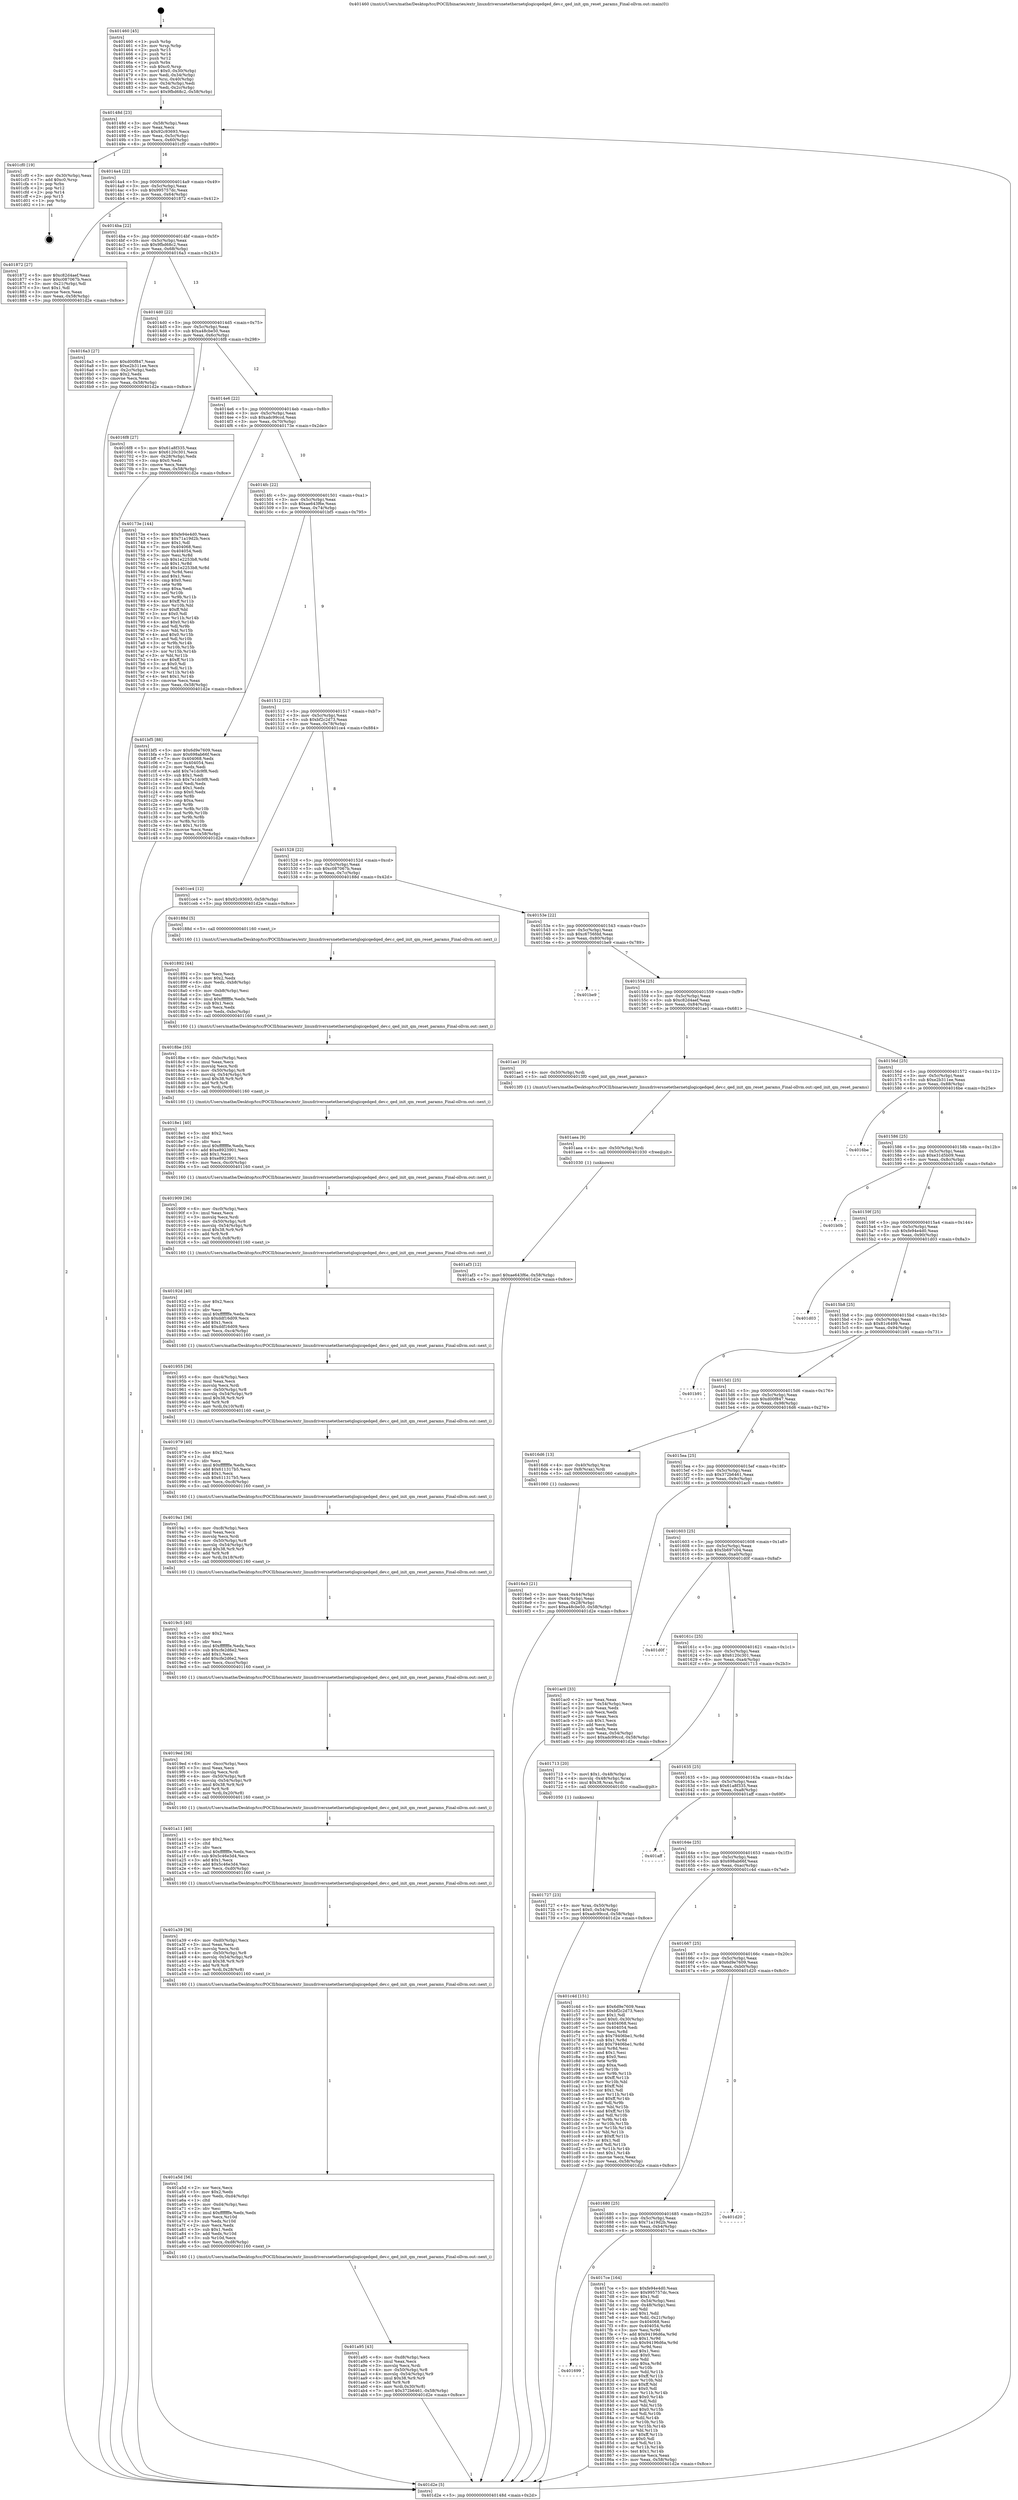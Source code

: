 digraph "0x401460" {
  label = "0x401460 (/mnt/c/Users/mathe/Desktop/tcc/POCII/binaries/extr_linuxdriversnetethernetqlogicqedqed_dev.c_qed_init_qm_reset_params_Final-ollvm.out::main(0))"
  labelloc = "t"
  node[shape=record]

  Entry [label="",width=0.3,height=0.3,shape=circle,fillcolor=black,style=filled]
  "0x40148d" [label="{
     0x40148d [23]\l
     | [instrs]\l
     &nbsp;&nbsp;0x40148d \<+3\>: mov -0x58(%rbp),%eax\l
     &nbsp;&nbsp;0x401490 \<+2\>: mov %eax,%ecx\l
     &nbsp;&nbsp;0x401492 \<+6\>: sub $0x92c93693,%ecx\l
     &nbsp;&nbsp;0x401498 \<+3\>: mov %eax,-0x5c(%rbp)\l
     &nbsp;&nbsp;0x40149b \<+3\>: mov %ecx,-0x60(%rbp)\l
     &nbsp;&nbsp;0x40149e \<+6\>: je 0000000000401cf0 \<main+0x890\>\l
  }"]
  "0x401cf0" [label="{
     0x401cf0 [19]\l
     | [instrs]\l
     &nbsp;&nbsp;0x401cf0 \<+3\>: mov -0x30(%rbp),%eax\l
     &nbsp;&nbsp;0x401cf3 \<+7\>: add $0xc0,%rsp\l
     &nbsp;&nbsp;0x401cfa \<+1\>: pop %rbx\l
     &nbsp;&nbsp;0x401cfb \<+2\>: pop %r12\l
     &nbsp;&nbsp;0x401cfd \<+2\>: pop %r14\l
     &nbsp;&nbsp;0x401cff \<+2\>: pop %r15\l
     &nbsp;&nbsp;0x401d01 \<+1\>: pop %rbp\l
     &nbsp;&nbsp;0x401d02 \<+1\>: ret\l
  }"]
  "0x4014a4" [label="{
     0x4014a4 [22]\l
     | [instrs]\l
     &nbsp;&nbsp;0x4014a4 \<+5\>: jmp 00000000004014a9 \<main+0x49\>\l
     &nbsp;&nbsp;0x4014a9 \<+3\>: mov -0x5c(%rbp),%eax\l
     &nbsp;&nbsp;0x4014ac \<+5\>: sub $0x995757dc,%eax\l
     &nbsp;&nbsp;0x4014b1 \<+3\>: mov %eax,-0x64(%rbp)\l
     &nbsp;&nbsp;0x4014b4 \<+6\>: je 0000000000401872 \<main+0x412\>\l
  }"]
  Exit [label="",width=0.3,height=0.3,shape=circle,fillcolor=black,style=filled,peripheries=2]
  "0x401872" [label="{
     0x401872 [27]\l
     | [instrs]\l
     &nbsp;&nbsp;0x401872 \<+5\>: mov $0xc82d4aef,%eax\l
     &nbsp;&nbsp;0x401877 \<+5\>: mov $0xc087067b,%ecx\l
     &nbsp;&nbsp;0x40187c \<+3\>: mov -0x21(%rbp),%dl\l
     &nbsp;&nbsp;0x40187f \<+3\>: test $0x1,%dl\l
     &nbsp;&nbsp;0x401882 \<+3\>: cmovne %ecx,%eax\l
     &nbsp;&nbsp;0x401885 \<+3\>: mov %eax,-0x58(%rbp)\l
     &nbsp;&nbsp;0x401888 \<+5\>: jmp 0000000000401d2e \<main+0x8ce\>\l
  }"]
  "0x4014ba" [label="{
     0x4014ba [22]\l
     | [instrs]\l
     &nbsp;&nbsp;0x4014ba \<+5\>: jmp 00000000004014bf \<main+0x5f\>\l
     &nbsp;&nbsp;0x4014bf \<+3\>: mov -0x5c(%rbp),%eax\l
     &nbsp;&nbsp;0x4014c2 \<+5\>: sub $0x9fbd68c2,%eax\l
     &nbsp;&nbsp;0x4014c7 \<+3\>: mov %eax,-0x68(%rbp)\l
     &nbsp;&nbsp;0x4014ca \<+6\>: je 00000000004016a3 \<main+0x243\>\l
  }"]
  "0x401af3" [label="{
     0x401af3 [12]\l
     | [instrs]\l
     &nbsp;&nbsp;0x401af3 \<+7\>: movl $0xae643f6e,-0x58(%rbp)\l
     &nbsp;&nbsp;0x401afa \<+5\>: jmp 0000000000401d2e \<main+0x8ce\>\l
  }"]
  "0x4016a3" [label="{
     0x4016a3 [27]\l
     | [instrs]\l
     &nbsp;&nbsp;0x4016a3 \<+5\>: mov $0xd00f847,%eax\l
     &nbsp;&nbsp;0x4016a8 \<+5\>: mov $0xe2b311ee,%ecx\l
     &nbsp;&nbsp;0x4016ad \<+3\>: mov -0x2c(%rbp),%edx\l
     &nbsp;&nbsp;0x4016b0 \<+3\>: cmp $0x2,%edx\l
     &nbsp;&nbsp;0x4016b3 \<+3\>: cmovne %ecx,%eax\l
     &nbsp;&nbsp;0x4016b6 \<+3\>: mov %eax,-0x58(%rbp)\l
     &nbsp;&nbsp;0x4016b9 \<+5\>: jmp 0000000000401d2e \<main+0x8ce\>\l
  }"]
  "0x4014d0" [label="{
     0x4014d0 [22]\l
     | [instrs]\l
     &nbsp;&nbsp;0x4014d0 \<+5\>: jmp 00000000004014d5 \<main+0x75\>\l
     &nbsp;&nbsp;0x4014d5 \<+3\>: mov -0x5c(%rbp),%eax\l
     &nbsp;&nbsp;0x4014d8 \<+5\>: sub $0xa48cbe50,%eax\l
     &nbsp;&nbsp;0x4014dd \<+3\>: mov %eax,-0x6c(%rbp)\l
     &nbsp;&nbsp;0x4014e0 \<+6\>: je 00000000004016f8 \<main+0x298\>\l
  }"]
  "0x401d2e" [label="{
     0x401d2e [5]\l
     | [instrs]\l
     &nbsp;&nbsp;0x401d2e \<+5\>: jmp 000000000040148d \<main+0x2d\>\l
  }"]
  "0x401460" [label="{
     0x401460 [45]\l
     | [instrs]\l
     &nbsp;&nbsp;0x401460 \<+1\>: push %rbp\l
     &nbsp;&nbsp;0x401461 \<+3\>: mov %rsp,%rbp\l
     &nbsp;&nbsp;0x401464 \<+2\>: push %r15\l
     &nbsp;&nbsp;0x401466 \<+2\>: push %r14\l
     &nbsp;&nbsp;0x401468 \<+2\>: push %r12\l
     &nbsp;&nbsp;0x40146a \<+1\>: push %rbx\l
     &nbsp;&nbsp;0x40146b \<+7\>: sub $0xc0,%rsp\l
     &nbsp;&nbsp;0x401472 \<+7\>: movl $0x0,-0x30(%rbp)\l
     &nbsp;&nbsp;0x401479 \<+3\>: mov %edi,-0x34(%rbp)\l
     &nbsp;&nbsp;0x40147c \<+4\>: mov %rsi,-0x40(%rbp)\l
     &nbsp;&nbsp;0x401480 \<+3\>: mov -0x34(%rbp),%edi\l
     &nbsp;&nbsp;0x401483 \<+3\>: mov %edi,-0x2c(%rbp)\l
     &nbsp;&nbsp;0x401486 \<+7\>: movl $0x9fbd68c2,-0x58(%rbp)\l
  }"]
  "0x401aea" [label="{
     0x401aea [9]\l
     | [instrs]\l
     &nbsp;&nbsp;0x401aea \<+4\>: mov -0x50(%rbp),%rdi\l
     &nbsp;&nbsp;0x401aee \<+5\>: call 0000000000401030 \<free@plt\>\l
     | [calls]\l
     &nbsp;&nbsp;0x401030 \{1\} (unknown)\l
  }"]
  "0x4016f8" [label="{
     0x4016f8 [27]\l
     | [instrs]\l
     &nbsp;&nbsp;0x4016f8 \<+5\>: mov $0x61a8f335,%eax\l
     &nbsp;&nbsp;0x4016fd \<+5\>: mov $0x6120c301,%ecx\l
     &nbsp;&nbsp;0x401702 \<+3\>: mov -0x28(%rbp),%edx\l
     &nbsp;&nbsp;0x401705 \<+3\>: cmp $0x0,%edx\l
     &nbsp;&nbsp;0x401708 \<+3\>: cmove %ecx,%eax\l
     &nbsp;&nbsp;0x40170b \<+3\>: mov %eax,-0x58(%rbp)\l
     &nbsp;&nbsp;0x40170e \<+5\>: jmp 0000000000401d2e \<main+0x8ce\>\l
  }"]
  "0x4014e6" [label="{
     0x4014e6 [22]\l
     | [instrs]\l
     &nbsp;&nbsp;0x4014e6 \<+5\>: jmp 00000000004014eb \<main+0x8b\>\l
     &nbsp;&nbsp;0x4014eb \<+3\>: mov -0x5c(%rbp),%eax\l
     &nbsp;&nbsp;0x4014ee \<+5\>: sub $0xadc99ccd,%eax\l
     &nbsp;&nbsp;0x4014f3 \<+3\>: mov %eax,-0x70(%rbp)\l
     &nbsp;&nbsp;0x4014f6 \<+6\>: je 000000000040173e \<main+0x2de\>\l
  }"]
  "0x401a95" [label="{
     0x401a95 [43]\l
     | [instrs]\l
     &nbsp;&nbsp;0x401a95 \<+6\>: mov -0xd8(%rbp),%ecx\l
     &nbsp;&nbsp;0x401a9b \<+3\>: imul %eax,%ecx\l
     &nbsp;&nbsp;0x401a9e \<+3\>: movslq %ecx,%rdi\l
     &nbsp;&nbsp;0x401aa1 \<+4\>: mov -0x50(%rbp),%r8\l
     &nbsp;&nbsp;0x401aa5 \<+4\>: movslq -0x54(%rbp),%r9\l
     &nbsp;&nbsp;0x401aa9 \<+4\>: imul $0x38,%r9,%r9\l
     &nbsp;&nbsp;0x401aad \<+3\>: add %r9,%r8\l
     &nbsp;&nbsp;0x401ab0 \<+4\>: mov %rdi,0x30(%r8)\l
     &nbsp;&nbsp;0x401ab4 \<+7\>: movl $0x372b6461,-0x58(%rbp)\l
     &nbsp;&nbsp;0x401abb \<+5\>: jmp 0000000000401d2e \<main+0x8ce\>\l
  }"]
  "0x40173e" [label="{
     0x40173e [144]\l
     | [instrs]\l
     &nbsp;&nbsp;0x40173e \<+5\>: mov $0xfe94e4d0,%eax\l
     &nbsp;&nbsp;0x401743 \<+5\>: mov $0x71a19d2b,%ecx\l
     &nbsp;&nbsp;0x401748 \<+2\>: mov $0x1,%dl\l
     &nbsp;&nbsp;0x40174a \<+7\>: mov 0x404068,%esi\l
     &nbsp;&nbsp;0x401751 \<+7\>: mov 0x404054,%edi\l
     &nbsp;&nbsp;0x401758 \<+3\>: mov %esi,%r8d\l
     &nbsp;&nbsp;0x40175b \<+7\>: sub $0x1e2253b8,%r8d\l
     &nbsp;&nbsp;0x401762 \<+4\>: sub $0x1,%r8d\l
     &nbsp;&nbsp;0x401766 \<+7\>: add $0x1e2253b8,%r8d\l
     &nbsp;&nbsp;0x40176d \<+4\>: imul %r8d,%esi\l
     &nbsp;&nbsp;0x401771 \<+3\>: and $0x1,%esi\l
     &nbsp;&nbsp;0x401774 \<+3\>: cmp $0x0,%esi\l
     &nbsp;&nbsp;0x401777 \<+4\>: sete %r9b\l
     &nbsp;&nbsp;0x40177b \<+3\>: cmp $0xa,%edi\l
     &nbsp;&nbsp;0x40177e \<+4\>: setl %r10b\l
     &nbsp;&nbsp;0x401782 \<+3\>: mov %r9b,%r11b\l
     &nbsp;&nbsp;0x401785 \<+4\>: xor $0xff,%r11b\l
     &nbsp;&nbsp;0x401789 \<+3\>: mov %r10b,%bl\l
     &nbsp;&nbsp;0x40178c \<+3\>: xor $0xff,%bl\l
     &nbsp;&nbsp;0x40178f \<+3\>: xor $0x0,%dl\l
     &nbsp;&nbsp;0x401792 \<+3\>: mov %r11b,%r14b\l
     &nbsp;&nbsp;0x401795 \<+4\>: and $0x0,%r14b\l
     &nbsp;&nbsp;0x401799 \<+3\>: and %dl,%r9b\l
     &nbsp;&nbsp;0x40179c \<+3\>: mov %bl,%r15b\l
     &nbsp;&nbsp;0x40179f \<+4\>: and $0x0,%r15b\l
     &nbsp;&nbsp;0x4017a3 \<+3\>: and %dl,%r10b\l
     &nbsp;&nbsp;0x4017a6 \<+3\>: or %r9b,%r14b\l
     &nbsp;&nbsp;0x4017a9 \<+3\>: or %r10b,%r15b\l
     &nbsp;&nbsp;0x4017ac \<+3\>: xor %r15b,%r14b\l
     &nbsp;&nbsp;0x4017af \<+3\>: or %bl,%r11b\l
     &nbsp;&nbsp;0x4017b2 \<+4\>: xor $0xff,%r11b\l
     &nbsp;&nbsp;0x4017b6 \<+3\>: or $0x0,%dl\l
     &nbsp;&nbsp;0x4017b9 \<+3\>: and %dl,%r11b\l
     &nbsp;&nbsp;0x4017bc \<+3\>: or %r11b,%r14b\l
     &nbsp;&nbsp;0x4017bf \<+4\>: test $0x1,%r14b\l
     &nbsp;&nbsp;0x4017c3 \<+3\>: cmovne %ecx,%eax\l
     &nbsp;&nbsp;0x4017c6 \<+3\>: mov %eax,-0x58(%rbp)\l
     &nbsp;&nbsp;0x4017c9 \<+5\>: jmp 0000000000401d2e \<main+0x8ce\>\l
  }"]
  "0x4014fc" [label="{
     0x4014fc [22]\l
     | [instrs]\l
     &nbsp;&nbsp;0x4014fc \<+5\>: jmp 0000000000401501 \<main+0xa1\>\l
     &nbsp;&nbsp;0x401501 \<+3\>: mov -0x5c(%rbp),%eax\l
     &nbsp;&nbsp;0x401504 \<+5\>: sub $0xae643f6e,%eax\l
     &nbsp;&nbsp;0x401509 \<+3\>: mov %eax,-0x74(%rbp)\l
     &nbsp;&nbsp;0x40150c \<+6\>: je 0000000000401bf5 \<main+0x795\>\l
  }"]
  "0x401a5d" [label="{
     0x401a5d [56]\l
     | [instrs]\l
     &nbsp;&nbsp;0x401a5d \<+2\>: xor %ecx,%ecx\l
     &nbsp;&nbsp;0x401a5f \<+5\>: mov $0x2,%edx\l
     &nbsp;&nbsp;0x401a64 \<+6\>: mov %edx,-0xd4(%rbp)\l
     &nbsp;&nbsp;0x401a6a \<+1\>: cltd\l
     &nbsp;&nbsp;0x401a6b \<+6\>: mov -0xd4(%rbp),%esi\l
     &nbsp;&nbsp;0x401a71 \<+2\>: idiv %esi\l
     &nbsp;&nbsp;0x401a73 \<+6\>: imul $0xfffffffe,%edx,%edx\l
     &nbsp;&nbsp;0x401a79 \<+3\>: mov %ecx,%r10d\l
     &nbsp;&nbsp;0x401a7c \<+3\>: sub %edx,%r10d\l
     &nbsp;&nbsp;0x401a7f \<+2\>: mov %ecx,%edx\l
     &nbsp;&nbsp;0x401a81 \<+3\>: sub $0x1,%edx\l
     &nbsp;&nbsp;0x401a84 \<+3\>: add %edx,%r10d\l
     &nbsp;&nbsp;0x401a87 \<+3\>: sub %r10d,%ecx\l
     &nbsp;&nbsp;0x401a8a \<+6\>: mov %ecx,-0xd8(%rbp)\l
     &nbsp;&nbsp;0x401a90 \<+5\>: call 0000000000401160 \<next_i\>\l
     | [calls]\l
     &nbsp;&nbsp;0x401160 \{1\} (/mnt/c/Users/mathe/Desktop/tcc/POCII/binaries/extr_linuxdriversnetethernetqlogicqedqed_dev.c_qed_init_qm_reset_params_Final-ollvm.out::next_i)\l
  }"]
  "0x401bf5" [label="{
     0x401bf5 [88]\l
     | [instrs]\l
     &nbsp;&nbsp;0x401bf5 \<+5\>: mov $0x6d9e7609,%eax\l
     &nbsp;&nbsp;0x401bfa \<+5\>: mov $0x698ab66f,%ecx\l
     &nbsp;&nbsp;0x401bff \<+7\>: mov 0x404068,%edx\l
     &nbsp;&nbsp;0x401c06 \<+7\>: mov 0x404054,%esi\l
     &nbsp;&nbsp;0x401c0d \<+2\>: mov %edx,%edi\l
     &nbsp;&nbsp;0x401c0f \<+6\>: add $0x7e1dc9f8,%edi\l
     &nbsp;&nbsp;0x401c15 \<+3\>: sub $0x1,%edi\l
     &nbsp;&nbsp;0x401c18 \<+6\>: sub $0x7e1dc9f8,%edi\l
     &nbsp;&nbsp;0x401c1e \<+3\>: imul %edi,%edx\l
     &nbsp;&nbsp;0x401c21 \<+3\>: and $0x1,%edx\l
     &nbsp;&nbsp;0x401c24 \<+3\>: cmp $0x0,%edx\l
     &nbsp;&nbsp;0x401c27 \<+4\>: sete %r8b\l
     &nbsp;&nbsp;0x401c2b \<+3\>: cmp $0xa,%esi\l
     &nbsp;&nbsp;0x401c2e \<+4\>: setl %r9b\l
     &nbsp;&nbsp;0x401c32 \<+3\>: mov %r8b,%r10b\l
     &nbsp;&nbsp;0x401c35 \<+3\>: and %r9b,%r10b\l
     &nbsp;&nbsp;0x401c38 \<+3\>: xor %r9b,%r8b\l
     &nbsp;&nbsp;0x401c3b \<+3\>: or %r8b,%r10b\l
     &nbsp;&nbsp;0x401c3e \<+4\>: test $0x1,%r10b\l
     &nbsp;&nbsp;0x401c42 \<+3\>: cmovne %ecx,%eax\l
     &nbsp;&nbsp;0x401c45 \<+3\>: mov %eax,-0x58(%rbp)\l
     &nbsp;&nbsp;0x401c48 \<+5\>: jmp 0000000000401d2e \<main+0x8ce\>\l
  }"]
  "0x401512" [label="{
     0x401512 [22]\l
     | [instrs]\l
     &nbsp;&nbsp;0x401512 \<+5\>: jmp 0000000000401517 \<main+0xb7\>\l
     &nbsp;&nbsp;0x401517 \<+3\>: mov -0x5c(%rbp),%eax\l
     &nbsp;&nbsp;0x40151a \<+5\>: sub $0xbf2c2d73,%eax\l
     &nbsp;&nbsp;0x40151f \<+3\>: mov %eax,-0x78(%rbp)\l
     &nbsp;&nbsp;0x401522 \<+6\>: je 0000000000401ce4 \<main+0x884\>\l
  }"]
  "0x401a39" [label="{
     0x401a39 [36]\l
     | [instrs]\l
     &nbsp;&nbsp;0x401a39 \<+6\>: mov -0xd0(%rbp),%ecx\l
     &nbsp;&nbsp;0x401a3f \<+3\>: imul %eax,%ecx\l
     &nbsp;&nbsp;0x401a42 \<+3\>: movslq %ecx,%rdi\l
     &nbsp;&nbsp;0x401a45 \<+4\>: mov -0x50(%rbp),%r8\l
     &nbsp;&nbsp;0x401a49 \<+4\>: movslq -0x54(%rbp),%r9\l
     &nbsp;&nbsp;0x401a4d \<+4\>: imul $0x38,%r9,%r9\l
     &nbsp;&nbsp;0x401a51 \<+3\>: add %r9,%r8\l
     &nbsp;&nbsp;0x401a54 \<+4\>: mov %rdi,0x28(%r8)\l
     &nbsp;&nbsp;0x401a58 \<+5\>: call 0000000000401160 \<next_i\>\l
     | [calls]\l
     &nbsp;&nbsp;0x401160 \{1\} (/mnt/c/Users/mathe/Desktop/tcc/POCII/binaries/extr_linuxdriversnetethernetqlogicqedqed_dev.c_qed_init_qm_reset_params_Final-ollvm.out::next_i)\l
  }"]
  "0x401ce4" [label="{
     0x401ce4 [12]\l
     | [instrs]\l
     &nbsp;&nbsp;0x401ce4 \<+7\>: movl $0x92c93693,-0x58(%rbp)\l
     &nbsp;&nbsp;0x401ceb \<+5\>: jmp 0000000000401d2e \<main+0x8ce\>\l
  }"]
  "0x401528" [label="{
     0x401528 [22]\l
     | [instrs]\l
     &nbsp;&nbsp;0x401528 \<+5\>: jmp 000000000040152d \<main+0xcd\>\l
     &nbsp;&nbsp;0x40152d \<+3\>: mov -0x5c(%rbp),%eax\l
     &nbsp;&nbsp;0x401530 \<+5\>: sub $0xc087067b,%eax\l
     &nbsp;&nbsp;0x401535 \<+3\>: mov %eax,-0x7c(%rbp)\l
     &nbsp;&nbsp;0x401538 \<+6\>: je 000000000040188d \<main+0x42d\>\l
  }"]
  "0x401a11" [label="{
     0x401a11 [40]\l
     | [instrs]\l
     &nbsp;&nbsp;0x401a11 \<+5\>: mov $0x2,%ecx\l
     &nbsp;&nbsp;0x401a16 \<+1\>: cltd\l
     &nbsp;&nbsp;0x401a17 \<+2\>: idiv %ecx\l
     &nbsp;&nbsp;0x401a19 \<+6\>: imul $0xfffffffe,%edx,%ecx\l
     &nbsp;&nbsp;0x401a1f \<+6\>: sub $0x5c46e3d4,%ecx\l
     &nbsp;&nbsp;0x401a25 \<+3\>: add $0x1,%ecx\l
     &nbsp;&nbsp;0x401a28 \<+6\>: add $0x5c46e3d4,%ecx\l
     &nbsp;&nbsp;0x401a2e \<+6\>: mov %ecx,-0xd0(%rbp)\l
     &nbsp;&nbsp;0x401a34 \<+5\>: call 0000000000401160 \<next_i\>\l
     | [calls]\l
     &nbsp;&nbsp;0x401160 \{1\} (/mnt/c/Users/mathe/Desktop/tcc/POCII/binaries/extr_linuxdriversnetethernetqlogicqedqed_dev.c_qed_init_qm_reset_params_Final-ollvm.out::next_i)\l
  }"]
  "0x40188d" [label="{
     0x40188d [5]\l
     | [instrs]\l
     &nbsp;&nbsp;0x40188d \<+5\>: call 0000000000401160 \<next_i\>\l
     | [calls]\l
     &nbsp;&nbsp;0x401160 \{1\} (/mnt/c/Users/mathe/Desktop/tcc/POCII/binaries/extr_linuxdriversnetethernetqlogicqedqed_dev.c_qed_init_qm_reset_params_Final-ollvm.out::next_i)\l
  }"]
  "0x40153e" [label="{
     0x40153e [22]\l
     | [instrs]\l
     &nbsp;&nbsp;0x40153e \<+5\>: jmp 0000000000401543 \<main+0xe3\>\l
     &nbsp;&nbsp;0x401543 \<+3\>: mov -0x5c(%rbp),%eax\l
     &nbsp;&nbsp;0x401546 \<+5\>: sub $0xc6756fdd,%eax\l
     &nbsp;&nbsp;0x40154b \<+3\>: mov %eax,-0x80(%rbp)\l
     &nbsp;&nbsp;0x40154e \<+6\>: je 0000000000401be9 \<main+0x789\>\l
  }"]
  "0x4019ed" [label="{
     0x4019ed [36]\l
     | [instrs]\l
     &nbsp;&nbsp;0x4019ed \<+6\>: mov -0xcc(%rbp),%ecx\l
     &nbsp;&nbsp;0x4019f3 \<+3\>: imul %eax,%ecx\l
     &nbsp;&nbsp;0x4019f6 \<+3\>: movslq %ecx,%rdi\l
     &nbsp;&nbsp;0x4019f9 \<+4\>: mov -0x50(%rbp),%r8\l
     &nbsp;&nbsp;0x4019fd \<+4\>: movslq -0x54(%rbp),%r9\l
     &nbsp;&nbsp;0x401a01 \<+4\>: imul $0x38,%r9,%r9\l
     &nbsp;&nbsp;0x401a05 \<+3\>: add %r9,%r8\l
     &nbsp;&nbsp;0x401a08 \<+4\>: mov %rdi,0x20(%r8)\l
     &nbsp;&nbsp;0x401a0c \<+5\>: call 0000000000401160 \<next_i\>\l
     | [calls]\l
     &nbsp;&nbsp;0x401160 \{1\} (/mnt/c/Users/mathe/Desktop/tcc/POCII/binaries/extr_linuxdriversnetethernetqlogicqedqed_dev.c_qed_init_qm_reset_params_Final-ollvm.out::next_i)\l
  }"]
  "0x401be9" [label="{
     0x401be9\l
  }", style=dashed]
  "0x401554" [label="{
     0x401554 [25]\l
     | [instrs]\l
     &nbsp;&nbsp;0x401554 \<+5\>: jmp 0000000000401559 \<main+0xf9\>\l
     &nbsp;&nbsp;0x401559 \<+3\>: mov -0x5c(%rbp),%eax\l
     &nbsp;&nbsp;0x40155c \<+5\>: sub $0xc82d4aef,%eax\l
     &nbsp;&nbsp;0x401561 \<+6\>: mov %eax,-0x84(%rbp)\l
     &nbsp;&nbsp;0x401567 \<+6\>: je 0000000000401ae1 \<main+0x681\>\l
  }"]
  "0x4019c5" [label="{
     0x4019c5 [40]\l
     | [instrs]\l
     &nbsp;&nbsp;0x4019c5 \<+5\>: mov $0x2,%ecx\l
     &nbsp;&nbsp;0x4019ca \<+1\>: cltd\l
     &nbsp;&nbsp;0x4019cb \<+2\>: idiv %ecx\l
     &nbsp;&nbsp;0x4019cd \<+6\>: imul $0xfffffffe,%edx,%ecx\l
     &nbsp;&nbsp;0x4019d3 \<+6\>: sub $0xcfe2d6e2,%ecx\l
     &nbsp;&nbsp;0x4019d9 \<+3\>: add $0x1,%ecx\l
     &nbsp;&nbsp;0x4019dc \<+6\>: add $0xcfe2d6e2,%ecx\l
     &nbsp;&nbsp;0x4019e2 \<+6\>: mov %ecx,-0xcc(%rbp)\l
     &nbsp;&nbsp;0x4019e8 \<+5\>: call 0000000000401160 \<next_i\>\l
     | [calls]\l
     &nbsp;&nbsp;0x401160 \{1\} (/mnt/c/Users/mathe/Desktop/tcc/POCII/binaries/extr_linuxdriversnetethernetqlogicqedqed_dev.c_qed_init_qm_reset_params_Final-ollvm.out::next_i)\l
  }"]
  "0x401ae1" [label="{
     0x401ae1 [9]\l
     | [instrs]\l
     &nbsp;&nbsp;0x401ae1 \<+4\>: mov -0x50(%rbp),%rdi\l
     &nbsp;&nbsp;0x401ae5 \<+5\>: call 00000000004013f0 \<qed_init_qm_reset_params\>\l
     | [calls]\l
     &nbsp;&nbsp;0x4013f0 \{1\} (/mnt/c/Users/mathe/Desktop/tcc/POCII/binaries/extr_linuxdriversnetethernetqlogicqedqed_dev.c_qed_init_qm_reset_params_Final-ollvm.out::qed_init_qm_reset_params)\l
  }"]
  "0x40156d" [label="{
     0x40156d [25]\l
     | [instrs]\l
     &nbsp;&nbsp;0x40156d \<+5\>: jmp 0000000000401572 \<main+0x112\>\l
     &nbsp;&nbsp;0x401572 \<+3\>: mov -0x5c(%rbp),%eax\l
     &nbsp;&nbsp;0x401575 \<+5\>: sub $0xe2b311ee,%eax\l
     &nbsp;&nbsp;0x40157a \<+6\>: mov %eax,-0x88(%rbp)\l
     &nbsp;&nbsp;0x401580 \<+6\>: je 00000000004016be \<main+0x25e\>\l
  }"]
  "0x4019a1" [label="{
     0x4019a1 [36]\l
     | [instrs]\l
     &nbsp;&nbsp;0x4019a1 \<+6\>: mov -0xc8(%rbp),%ecx\l
     &nbsp;&nbsp;0x4019a7 \<+3\>: imul %eax,%ecx\l
     &nbsp;&nbsp;0x4019aa \<+3\>: movslq %ecx,%rdi\l
     &nbsp;&nbsp;0x4019ad \<+4\>: mov -0x50(%rbp),%r8\l
     &nbsp;&nbsp;0x4019b1 \<+4\>: movslq -0x54(%rbp),%r9\l
     &nbsp;&nbsp;0x4019b5 \<+4\>: imul $0x38,%r9,%r9\l
     &nbsp;&nbsp;0x4019b9 \<+3\>: add %r9,%r8\l
     &nbsp;&nbsp;0x4019bc \<+4\>: mov %rdi,0x18(%r8)\l
     &nbsp;&nbsp;0x4019c0 \<+5\>: call 0000000000401160 \<next_i\>\l
     | [calls]\l
     &nbsp;&nbsp;0x401160 \{1\} (/mnt/c/Users/mathe/Desktop/tcc/POCII/binaries/extr_linuxdriversnetethernetqlogicqedqed_dev.c_qed_init_qm_reset_params_Final-ollvm.out::next_i)\l
  }"]
  "0x4016be" [label="{
     0x4016be\l
  }", style=dashed]
  "0x401586" [label="{
     0x401586 [25]\l
     | [instrs]\l
     &nbsp;&nbsp;0x401586 \<+5\>: jmp 000000000040158b \<main+0x12b\>\l
     &nbsp;&nbsp;0x40158b \<+3\>: mov -0x5c(%rbp),%eax\l
     &nbsp;&nbsp;0x40158e \<+5\>: sub $0xe31d5b09,%eax\l
     &nbsp;&nbsp;0x401593 \<+6\>: mov %eax,-0x8c(%rbp)\l
     &nbsp;&nbsp;0x401599 \<+6\>: je 0000000000401b0b \<main+0x6ab\>\l
  }"]
  "0x401979" [label="{
     0x401979 [40]\l
     | [instrs]\l
     &nbsp;&nbsp;0x401979 \<+5\>: mov $0x2,%ecx\l
     &nbsp;&nbsp;0x40197e \<+1\>: cltd\l
     &nbsp;&nbsp;0x40197f \<+2\>: idiv %ecx\l
     &nbsp;&nbsp;0x401981 \<+6\>: imul $0xfffffffe,%edx,%ecx\l
     &nbsp;&nbsp;0x401987 \<+6\>: add $0x611317b5,%ecx\l
     &nbsp;&nbsp;0x40198d \<+3\>: add $0x1,%ecx\l
     &nbsp;&nbsp;0x401990 \<+6\>: sub $0x611317b5,%ecx\l
     &nbsp;&nbsp;0x401996 \<+6\>: mov %ecx,-0xc8(%rbp)\l
     &nbsp;&nbsp;0x40199c \<+5\>: call 0000000000401160 \<next_i\>\l
     | [calls]\l
     &nbsp;&nbsp;0x401160 \{1\} (/mnt/c/Users/mathe/Desktop/tcc/POCII/binaries/extr_linuxdriversnetethernetqlogicqedqed_dev.c_qed_init_qm_reset_params_Final-ollvm.out::next_i)\l
  }"]
  "0x401b0b" [label="{
     0x401b0b\l
  }", style=dashed]
  "0x40159f" [label="{
     0x40159f [25]\l
     | [instrs]\l
     &nbsp;&nbsp;0x40159f \<+5\>: jmp 00000000004015a4 \<main+0x144\>\l
     &nbsp;&nbsp;0x4015a4 \<+3\>: mov -0x5c(%rbp),%eax\l
     &nbsp;&nbsp;0x4015a7 \<+5\>: sub $0xfe94e4d0,%eax\l
     &nbsp;&nbsp;0x4015ac \<+6\>: mov %eax,-0x90(%rbp)\l
     &nbsp;&nbsp;0x4015b2 \<+6\>: je 0000000000401d03 \<main+0x8a3\>\l
  }"]
  "0x401955" [label="{
     0x401955 [36]\l
     | [instrs]\l
     &nbsp;&nbsp;0x401955 \<+6\>: mov -0xc4(%rbp),%ecx\l
     &nbsp;&nbsp;0x40195b \<+3\>: imul %eax,%ecx\l
     &nbsp;&nbsp;0x40195e \<+3\>: movslq %ecx,%rdi\l
     &nbsp;&nbsp;0x401961 \<+4\>: mov -0x50(%rbp),%r8\l
     &nbsp;&nbsp;0x401965 \<+4\>: movslq -0x54(%rbp),%r9\l
     &nbsp;&nbsp;0x401969 \<+4\>: imul $0x38,%r9,%r9\l
     &nbsp;&nbsp;0x40196d \<+3\>: add %r9,%r8\l
     &nbsp;&nbsp;0x401970 \<+4\>: mov %rdi,0x10(%r8)\l
     &nbsp;&nbsp;0x401974 \<+5\>: call 0000000000401160 \<next_i\>\l
     | [calls]\l
     &nbsp;&nbsp;0x401160 \{1\} (/mnt/c/Users/mathe/Desktop/tcc/POCII/binaries/extr_linuxdriversnetethernetqlogicqedqed_dev.c_qed_init_qm_reset_params_Final-ollvm.out::next_i)\l
  }"]
  "0x401d03" [label="{
     0x401d03\l
  }", style=dashed]
  "0x4015b8" [label="{
     0x4015b8 [25]\l
     | [instrs]\l
     &nbsp;&nbsp;0x4015b8 \<+5\>: jmp 00000000004015bd \<main+0x15d\>\l
     &nbsp;&nbsp;0x4015bd \<+3\>: mov -0x5c(%rbp),%eax\l
     &nbsp;&nbsp;0x4015c0 \<+5\>: sub $0x81c6499,%eax\l
     &nbsp;&nbsp;0x4015c5 \<+6\>: mov %eax,-0x94(%rbp)\l
     &nbsp;&nbsp;0x4015cb \<+6\>: je 0000000000401b91 \<main+0x731\>\l
  }"]
  "0x40192d" [label="{
     0x40192d [40]\l
     | [instrs]\l
     &nbsp;&nbsp;0x40192d \<+5\>: mov $0x2,%ecx\l
     &nbsp;&nbsp;0x401932 \<+1\>: cltd\l
     &nbsp;&nbsp;0x401933 \<+2\>: idiv %ecx\l
     &nbsp;&nbsp;0x401935 \<+6\>: imul $0xfffffffe,%edx,%ecx\l
     &nbsp;&nbsp;0x40193b \<+6\>: sub $0xddf16d09,%ecx\l
     &nbsp;&nbsp;0x401941 \<+3\>: add $0x1,%ecx\l
     &nbsp;&nbsp;0x401944 \<+6\>: add $0xddf16d09,%ecx\l
     &nbsp;&nbsp;0x40194a \<+6\>: mov %ecx,-0xc4(%rbp)\l
     &nbsp;&nbsp;0x401950 \<+5\>: call 0000000000401160 \<next_i\>\l
     | [calls]\l
     &nbsp;&nbsp;0x401160 \{1\} (/mnt/c/Users/mathe/Desktop/tcc/POCII/binaries/extr_linuxdriversnetethernetqlogicqedqed_dev.c_qed_init_qm_reset_params_Final-ollvm.out::next_i)\l
  }"]
  "0x401b91" [label="{
     0x401b91\l
  }", style=dashed]
  "0x4015d1" [label="{
     0x4015d1 [25]\l
     | [instrs]\l
     &nbsp;&nbsp;0x4015d1 \<+5\>: jmp 00000000004015d6 \<main+0x176\>\l
     &nbsp;&nbsp;0x4015d6 \<+3\>: mov -0x5c(%rbp),%eax\l
     &nbsp;&nbsp;0x4015d9 \<+5\>: sub $0xd00f847,%eax\l
     &nbsp;&nbsp;0x4015de \<+6\>: mov %eax,-0x98(%rbp)\l
     &nbsp;&nbsp;0x4015e4 \<+6\>: je 00000000004016d6 \<main+0x276\>\l
  }"]
  "0x401909" [label="{
     0x401909 [36]\l
     | [instrs]\l
     &nbsp;&nbsp;0x401909 \<+6\>: mov -0xc0(%rbp),%ecx\l
     &nbsp;&nbsp;0x40190f \<+3\>: imul %eax,%ecx\l
     &nbsp;&nbsp;0x401912 \<+3\>: movslq %ecx,%rdi\l
     &nbsp;&nbsp;0x401915 \<+4\>: mov -0x50(%rbp),%r8\l
     &nbsp;&nbsp;0x401919 \<+4\>: movslq -0x54(%rbp),%r9\l
     &nbsp;&nbsp;0x40191d \<+4\>: imul $0x38,%r9,%r9\l
     &nbsp;&nbsp;0x401921 \<+3\>: add %r9,%r8\l
     &nbsp;&nbsp;0x401924 \<+4\>: mov %rdi,0x8(%r8)\l
     &nbsp;&nbsp;0x401928 \<+5\>: call 0000000000401160 \<next_i\>\l
     | [calls]\l
     &nbsp;&nbsp;0x401160 \{1\} (/mnt/c/Users/mathe/Desktop/tcc/POCII/binaries/extr_linuxdriversnetethernetqlogicqedqed_dev.c_qed_init_qm_reset_params_Final-ollvm.out::next_i)\l
  }"]
  "0x4016d6" [label="{
     0x4016d6 [13]\l
     | [instrs]\l
     &nbsp;&nbsp;0x4016d6 \<+4\>: mov -0x40(%rbp),%rax\l
     &nbsp;&nbsp;0x4016da \<+4\>: mov 0x8(%rax),%rdi\l
     &nbsp;&nbsp;0x4016de \<+5\>: call 0000000000401060 \<atoi@plt\>\l
     | [calls]\l
     &nbsp;&nbsp;0x401060 \{1\} (unknown)\l
  }"]
  "0x4015ea" [label="{
     0x4015ea [25]\l
     | [instrs]\l
     &nbsp;&nbsp;0x4015ea \<+5\>: jmp 00000000004015ef \<main+0x18f\>\l
     &nbsp;&nbsp;0x4015ef \<+3\>: mov -0x5c(%rbp),%eax\l
     &nbsp;&nbsp;0x4015f2 \<+5\>: sub $0x372b6461,%eax\l
     &nbsp;&nbsp;0x4015f7 \<+6\>: mov %eax,-0x9c(%rbp)\l
     &nbsp;&nbsp;0x4015fd \<+6\>: je 0000000000401ac0 \<main+0x660\>\l
  }"]
  "0x4016e3" [label="{
     0x4016e3 [21]\l
     | [instrs]\l
     &nbsp;&nbsp;0x4016e3 \<+3\>: mov %eax,-0x44(%rbp)\l
     &nbsp;&nbsp;0x4016e6 \<+3\>: mov -0x44(%rbp),%eax\l
     &nbsp;&nbsp;0x4016e9 \<+3\>: mov %eax,-0x28(%rbp)\l
     &nbsp;&nbsp;0x4016ec \<+7\>: movl $0xa48cbe50,-0x58(%rbp)\l
     &nbsp;&nbsp;0x4016f3 \<+5\>: jmp 0000000000401d2e \<main+0x8ce\>\l
  }"]
  "0x4018e1" [label="{
     0x4018e1 [40]\l
     | [instrs]\l
     &nbsp;&nbsp;0x4018e1 \<+5\>: mov $0x2,%ecx\l
     &nbsp;&nbsp;0x4018e6 \<+1\>: cltd\l
     &nbsp;&nbsp;0x4018e7 \<+2\>: idiv %ecx\l
     &nbsp;&nbsp;0x4018e9 \<+6\>: imul $0xfffffffe,%edx,%ecx\l
     &nbsp;&nbsp;0x4018ef \<+6\>: add $0xe8923901,%ecx\l
     &nbsp;&nbsp;0x4018f5 \<+3\>: add $0x1,%ecx\l
     &nbsp;&nbsp;0x4018f8 \<+6\>: sub $0xe8923901,%ecx\l
     &nbsp;&nbsp;0x4018fe \<+6\>: mov %ecx,-0xc0(%rbp)\l
     &nbsp;&nbsp;0x401904 \<+5\>: call 0000000000401160 \<next_i\>\l
     | [calls]\l
     &nbsp;&nbsp;0x401160 \{1\} (/mnt/c/Users/mathe/Desktop/tcc/POCII/binaries/extr_linuxdriversnetethernetqlogicqedqed_dev.c_qed_init_qm_reset_params_Final-ollvm.out::next_i)\l
  }"]
  "0x401ac0" [label="{
     0x401ac0 [33]\l
     | [instrs]\l
     &nbsp;&nbsp;0x401ac0 \<+2\>: xor %eax,%eax\l
     &nbsp;&nbsp;0x401ac2 \<+3\>: mov -0x54(%rbp),%ecx\l
     &nbsp;&nbsp;0x401ac5 \<+2\>: mov %eax,%edx\l
     &nbsp;&nbsp;0x401ac7 \<+2\>: sub %ecx,%edx\l
     &nbsp;&nbsp;0x401ac9 \<+2\>: mov %eax,%ecx\l
     &nbsp;&nbsp;0x401acb \<+3\>: sub $0x1,%ecx\l
     &nbsp;&nbsp;0x401ace \<+2\>: add %ecx,%edx\l
     &nbsp;&nbsp;0x401ad0 \<+2\>: sub %edx,%eax\l
     &nbsp;&nbsp;0x401ad2 \<+3\>: mov %eax,-0x54(%rbp)\l
     &nbsp;&nbsp;0x401ad5 \<+7\>: movl $0xadc99ccd,-0x58(%rbp)\l
     &nbsp;&nbsp;0x401adc \<+5\>: jmp 0000000000401d2e \<main+0x8ce\>\l
  }"]
  "0x401603" [label="{
     0x401603 [25]\l
     | [instrs]\l
     &nbsp;&nbsp;0x401603 \<+5\>: jmp 0000000000401608 \<main+0x1a8\>\l
     &nbsp;&nbsp;0x401608 \<+3\>: mov -0x5c(%rbp),%eax\l
     &nbsp;&nbsp;0x40160b \<+5\>: sub $0x5b697c04,%eax\l
     &nbsp;&nbsp;0x401610 \<+6\>: mov %eax,-0xa0(%rbp)\l
     &nbsp;&nbsp;0x401616 \<+6\>: je 0000000000401d0f \<main+0x8af\>\l
  }"]
  "0x4018be" [label="{
     0x4018be [35]\l
     | [instrs]\l
     &nbsp;&nbsp;0x4018be \<+6\>: mov -0xbc(%rbp),%ecx\l
     &nbsp;&nbsp;0x4018c4 \<+3\>: imul %eax,%ecx\l
     &nbsp;&nbsp;0x4018c7 \<+3\>: movslq %ecx,%rdi\l
     &nbsp;&nbsp;0x4018ca \<+4\>: mov -0x50(%rbp),%r8\l
     &nbsp;&nbsp;0x4018ce \<+4\>: movslq -0x54(%rbp),%r9\l
     &nbsp;&nbsp;0x4018d2 \<+4\>: imul $0x38,%r9,%r9\l
     &nbsp;&nbsp;0x4018d6 \<+3\>: add %r9,%r8\l
     &nbsp;&nbsp;0x4018d9 \<+3\>: mov %rdi,(%r8)\l
     &nbsp;&nbsp;0x4018dc \<+5\>: call 0000000000401160 \<next_i\>\l
     | [calls]\l
     &nbsp;&nbsp;0x401160 \{1\} (/mnt/c/Users/mathe/Desktop/tcc/POCII/binaries/extr_linuxdriversnetethernetqlogicqedqed_dev.c_qed_init_qm_reset_params_Final-ollvm.out::next_i)\l
  }"]
  "0x401d0f" [label="{
     0x401d0f\l
  }", style=dashed]
  "0x40161c" [label="{
     0x40161c [25]\l
     | [instrs]\l
     &nbsp;&nbsp;0x40161c \<+5\>: jmp 0000000000401621 \<main+0x1c1\>\l
     &nbsp;&nbsp;0x401621 \<+3\>: mov -0x5c(%rbp),%eax\l
     &nbsp;&nbsp;0x401624 \<+5\>: sub $0x6120c301,%eax\l
     &nbsp;&nbsp;0x401629 \<+6\>: mov %eax,-0xa4(%rbp)\l
     &nbsp;&nbsp;0x40162f \<+6\>: je 0000000000401713 \<main+0x2b3\>\l
  }"]
  "0x401892" [label="{
     0x401892 [44]\l
     | [instrs]\l
     &nbsp;&nbsp;0x401892 \<+2\>: xor %ecx,%ecx\l
     &nbsp;&nbsp;0x401894 \<+5\>: mov $0x2,%edx\l
     &nbsp;&nbsp;0x401899 \<+6\>: mov %edx,-0xb8(%rbp)\l
     &nbsp;&nbsp;0x40189f \<+1\>: cltd\l
     &nbsp;&nbsp;0x4018a0 \<+6\>: mov -0xb8(%rbp),%esi\l
     &nbsp;&nbsp;0x4018a6 \<+2\>: idiv %esi\l
     &nbsp;&nbsp;0x4018a8 \<+6\>: imul $0xfffffffe,%edx,%edx\l
     &nbsp;&nbsp;0x4018ae \<+3\>: sub $0x1,%ecx\l
     &nbsp;&nbsp;0x4018b1 \<+2\>: sub %ecx,%edx\l
     &nbsp;&nbsp;0x4018b3 \<+6\>: mov %edx,-0xbc(%rbp)\l
     &nbsp;&nbsp;0x4018b9 \<+5\>: call 0000000000401160 \<next_i\>\l
     | [calls]\l
     &nbsp;&nbsp;0x401160 \{1\} (/mnt/c/Users/mathe/Desktop/tcc/POCII/binaries/extr_linuxdriversnetethernetqlogicqedqed_dev.c_qed_init_qm_reset_params_Final-ollvm.out::next_i)\l
  }"]
  "0x401713" [label="{
     0x401713 [20]\l
     | [instrs]\l
     &nbsp;&nbsp;0x401713 \<+7\>: movl $0x1,-0x48(%rbp)\l
     &nbsp;&nbsp;0x40171a \<+4\>: movslq -0x48(%rbp),%rax\l
     &nbsp;&nbsp;0x40171e \<+4\>: imul $0x38,%rax,%rdi\l
     &nbsp;&nbsp;0x401722 \<+5\>: call 0000000000401050 \<malloc@plt\>\l
     | [calls]\l
     &nbsp;&nbsp;0x401050 \{1\} (unknown)\l
  }"]
  "0x401635" [label="{
     0x401635 [25]\l
     | [instrs]\l
     &nbsp;&nbsp;0x401635 \<+5\>: jmp 000000000040163a \<main+0x1da\>\l
     &nbsp;&nbsp;0x40163a \<+3\>: mov -0x5c(%rbp),%eax\l
     &nbsp;&nbsp;0x40163d \<+5\>: sub $0x61a8f335,%eax\l
     &nbsp;&nbsp;0x401642 \<+6\>: mov %eax,-0xa8(%rbp)\l
     &nbsp;&nbsp;0x401648 \<+6\>: je 0000000000401aff \<main+0x69f\>\l
  }"]
  "0x401727" [label="{
     0x401727 [23]\l
     | [instrs]\l
     &nbsp;&nbsp;0x401727 \<+4\>: mov %rax,-0x50(%rbp)\l
     &nbsp;&nbsp;0x40172b \<+7\>: movl $0x0,-0x54(%rbp)\l
     &nbsp;&nbsp;0x401732 \<+7\>: movl $0xadc99ccd,-0x58(%rbp)\l
     &nbsp;&nbsp;0x401739 \<+5\>: jmp 0000000000401d2e \<main+0x8ce\>\l
  }"]
  "0x401699" [label="{
     0x401699\l
  }", style=dashed]
  "0x401aff" [label="{
     0x401aff\l
  }", style=dashed]
  "0x40164e" [label="{
     0x40164e [25]\l
     | [instrs]\l
     &nbsp;&nbsp;0x40164e \<+5\>: jmp 0000000000401653 \<main+0x1f3\>\l
     &nbsp;&nbsp;0x401653 \<+3\>: mov -0x5c(%rbp),%eax\l
     &nbsp;&nbsp;0x401656 \<+5\>: sub $0x698ab66f,%eax\l
     &nbsp;&nbsp;0x40165b \<+6\>: mov %eax,-0xac(%rbp)\l
     &nbsp;&nbsp;0x401661 \<+6\>: je 0000000000401c4d \<main+0x7ed\>\l
  }"]
  "0x4017ce" [label="{
     0x4017ce [164]\l
     | [instrs]\l
     &nbsp;&nbsp;0x4017ce \<+5\>: mov $0xfe94e4d0,%eax\l
     &nbsp;&nbsp;0x4017d3 \<+5\>: mov $0x995757dc,%ecx\l
     &nbsp;&nbsp;0x4017d8 \<+2\>: mov $0x1,%dl\l
     &nbsp;&nbsp;0x4017da \<+3\>: mov -0x54(%rbp),%esi\l
     &nbsp;&nbsp;0x4017dd \<+3\>: cmp -0x48(%rbp),%esi\l
     &nbsp;&nbsp;0x4017e0 \<+4\>: setl %dil\l
     &nbsp;&nbsp;0x4017e4 \<+4\>: and $0x1,%dil\l
     &nbsp;&nbsp;0x4017e8 \<+4\>: mov %dil,-0x21(%rbp)\l
     &nbsp;&nbsp;0x4017ec \<+7\>: mov 0x404068,%esi\l
     &nbsp;&nbsp;0x4017f3 \<+8\>: mov 0x404054,%r8d\l
     &nbsp;&nbsp;0x4017fb \<+3\>: mov %esi,%r9d\l
     &nbsp;&nbsp;0x4017fe \<+7\>: add $0x94196d6a,%r9d\l
     &nbsp;&nbsp;0x401805 \<+4\>: sub $0x1,%r9d\l
     &nbsp;&nbsp;0x401809 \<+7\>: sub $0x94196d6a,%r9d\l
     &nbsp;&nbsp;0x401810 \<+4\>: imul %r9d,%esi\l
     &nbsp;&nbsp;0x401814 \<+3\>: and $0x1,%esi\l
     &nbsp;&nbsp;0x401817 \<+3\>: cmp $0x0,%esi\l
     &nbsp;&nbsp;0x40181a \<+4\>: sete %dil\l
     &nbsp;&nbsp;0x40181e \<+4\>: cmp $0xa,%r8d\l
     &nbsp;&nbsp;0x401822 \<+4\>: setl %r10b\l
     &nbsp;&nbsp;0x401826 \<+3\>: mov %dil,%r11b\l
     &nbsp;&nbsp;0x401829 \<+4\>: xor $0xff,%r11b\l
     &nbsp;&nbsp;0x40182d \<+3\>: mov %r10b,%bl\l
     &nbsp;&nbsp;0x401830 \<+3\>: xor $0xff,%bl\l
     &nbsp;&nbsp;0x401833 \<+3\>: xor $0x0,%dl\l
     &nbsp;&nbsp;0x401836 \<+3\>: mov %r11b,%r14b\l
     &nbsp;&nbsp;0x401839 \<+4\>: and $0x0,%r14b\l
     &nbsp;&nbsp;0x40183d \<+3\>: and %dl,%dil\l
     &nbsp;&nbsp;0x401840 \<+3\>: mov %bl,%r15b\l
     &nbsp;&nbsp;0x401843 \<+4\>: and $0x0,%r15b\l
     &nbsp;&nbsp;0x401847 \<+3\>: and %dl,%r10b\l
     &nbsp;&nbsp;0x40184a \<+3\>: or %dil,%r14b\l
     &nbsp;&nbsp;0x40184d \<+3\>: or %r10b,%r15b\l
     &nbsp;&nbsp;0x401850 \<+3\>: xor %r15b,%r14b\l
     &nbsp;&nbsp;0x401853 \<+3\>: or %bl,%r11b\l
     &nbsp;&nbsp;0x401856 \<+4\>: xor $0xff,%r11b\l
     &nbsp;&nbsp;0x40185a \<+3\>: or $0x0,%dl\l
     &nbsp;&nbsp;0x40185d \<+3\>: and %dl,%r11b\l
     &nbsp;&nbsp;0x401860 \<+3\>: or %r11b,%r14b\l
     &nbsp;&nbsp;0x401863 \<+4\>: test $0x1,%r14b\l
     &nbsp;&nbsp;0x401867 \<+3\>: cmovne %ecx,%eax\l
     &nbsp;&nbsp;0x40186a \<+3\>: mov %eax,-0x58(%rbp)\l
     &nbsp;&nbsp;0x40186d \<+5\>: jmp 0000000000401d2e \<main+0x8ce\>\l
  }"]
  "0x401c4d" [label="{
     0x401c4d [151]\l
     | [instrs]\l
     &nbsp;&nbsp;0x401c4d \<+5\>: mov $0x6d9e7609,%eax\l
     &nbsp;&nbsp;0x401c52 \<+5\>: mov $0xbf2c2d73,%ecx\l
     &nbsp;&nbsp;0x401c57 \<+2\>: mov $0x1,%dl\l
     &nbsp;&nbsp;0x401c59 \<+7\>: movl $0x0,-0x30(%rbp)\l
     &nbsp;&nbsp;0x401c60 \<+7\>: mov 0x404068,%esi\l
     &nbsp;&nbsp;0x401c67 \<+7\>: mov 0x404054,%edi\l
     &nbsp;&nbsp;0x401c6e \<+3\>: mov %esi,%r8d\l
     &nbsp;&nbsp;0x401c71 \<+7\>: sub $0x79406be1,%r8d\l
     &nbsp;&nbsp;0x401c78 \<+4\>: sub $0x1,%r8d\l
     &nbsp;&nbsp;0x401c7c \<+7\>: add $0x79406be1,%r8d\l
     &nbsp;&nbsp;0x401c83 \<+4\>: imul %r8d,%esi\l
     &nbsp;&nbsp;0x401c87 \<+3\>: and $0x1,%esi\l
     &nbsp;&nbsp;0x401c8a \<+3\>: cmp $0x0,%esi\l
     &nbsp;&nbsp;0x401c8d \<+4\>: sete %r9b\l
     &nbsp;&nbsp;0x401c91 \<+3\>: cmp $0xa,%edi\l
     &nbsp;&nbsp;0x401c94 \<+4\>: setl %r10b\l
     &nbsp;&nbsp;0x401c98 \<+3\>: mov %r9b,%r11b\l
     &nbsp;&nbsp;0x401c9b \<+4\>: xor $0xff,%r11b\l
     &nbsp;&nbsp;0x401c9f \<+3\>: mov %r10b,%bl\l
     &nbsp;&nbsp;0x401ca2 \<+3\>: xor $0xff,%bl\l
     &nbsp;&nbsp;0x401ca5 \<+3\>: xor $0x1,%dl\l
     &nbsp;&nbsp;0x401ca8 \<+3\>: mov %r11b,%r14b\l
     &nbsp;&nbsp;0x401cab \<+4\>: and $0xff,%r14b\l
     &nbsp;&nbsp;0x401caf \<+3\>: and %dl,%r9b\l
     &nbsp;&nbsp;0x401cb2 \<+3\>: mov %bl,%r15b\l
     &nbsp;&nbsp;0x401cb5 \<+4\>: and $0xff,%r15b\l
     &nbsp;&nbsp;0x401cb9 \<+3\>: and %dl,%r10b\l
     &nbsp;&nbsp;0x401cbc \<+3\>: or %r9b,%r14b\l
     &nbsp;&nbsp;0x401cbf \<+3\>: or %r10b,%r15b\l
     &nbsp;&nbsp;0x401cc2 \<+3\>: xor %r15b,%r14b\l
     &nbsp;&nbsp;0x401cc5 \<+3\>: or %bl,%r11b\l
     &nbsp;&nbsp;0x401cc8 \<+4\>: xor $0xff,%r11b\l
     &nbsp;&nbsp;0x401ccc \<+3\>: or $0x1,%dl\l
     &nbsp;&nbsp;0x401ccf \<+3\>: and %dl,%r11b\l
     &nbsp;&nbsp;0x401cd2 \<+3\>: or %r11b,%r14b\l
     &nbsp;&nbsp;0x401cd5 \<+4\>: test $0x1,%r14b\l
     &nbsp;&nbsp;0x401cd9 \<+3\>: cmovne %ecx,%eax\l
     &nbsp;&nbsp;0x401cdc \<+3\>: mov %eax,-0x58(%rbp)\l
     &nbsp;&nbsp;0x401cdf \<+5\>: jmp 0000000000401d2e \<main+0x8ce\>\l
  }"]
  "0x401667" [label="{
     0x401667 [25]\l
     | [instrs]\l
     &nbsp;&nbsp;0x401667 \<+5\>: jmp 000000000040166c \<main+0x20c\>\l
     &nbsp;&nbsp;0x40166c \<+3\>: mov -0x5c(%rbp),%eax\l
     &nbsp;&nbsp;0x40166f \<+5\>: sub $0x6d9e7609,%eax\l
     &nbsp;&nbsp;0x401674 \<+6\>: mov %eax,-0xb0(%rbp)\l
     &nbsp;&nbsp;0x40167a \<+6\>: je 0000000000401d20 \<main+0x8c0\>\l
  }"]
  "0x401680" [label="{
     0x401680 [25]\l
     | [instrs]\l
     &nbsp;&nbsp;0x401680 \<+5\>: jmp 0000000000401685 \<main+0x225\>\l
     &nbsp;&nbsp;0x401685 \<+3\>: mov -0x5c(%rbp),%eax\l
     &nbsp;&nbsp;0x401688 \<+5\>: sub $0x71a19d2b,%eax\l
     &nbsp;&nbsp;0x40168d \<+6\>: mov %eax,-0xb4(%rbp)\l
     &nbsp;&nbsp;0x401693 \<+6\>: je 00000000004017ce \<main+0x36e\>\l
  }"]
  "0x401d20" [label="{
     0x401d20\l
  }", style=dashed]
  Entry -> "0x401460" [label=" 1"]
  "0x40148d" -> "0x401cf0" [label=" 1"]
  "0x40148d" -> "0x4014a4" [label=" 16"]
  "0x401cf0" -> Exit [label=" 1"]
  "0x4014a4" -> "0x401872" [label=" 2"]
  "0x4014a4" -> "0x4014ba" [label=" 14"]
  "0x401ce4" -> "0x401d2e" [label=" 1"]
  "0x4014ba" -> "0x4016a3" [label=" 1"]
  "0x4014ba" -> "0x4014d0" [label=" 13"]
  "0x4016a3" -> "0x401d2e" [label=" 1"]
  "0x401460" -> "0x40148d" [label=" 1"]
  "0x401d2e" -> "0x40148d" [label=" 16"]
  "0x401c4d" -> "0x401d2e" [label=" 1"]
  "0x4014d0" -> "0x4016f8" [label=" 1"]
  "0x4014d0" -> "0x4014e6" [label=" 12"]
  "0x401bf5" -> "0x401d2e" [label=" 1"]
  "0x4014e6" -> "0x40173e" [label=" 2"]
  "0x4014e6" -> "0x4014fc" [label=" 10"]
  "0x401af3" -> "0x401d2e" [label=" 1"]
  "0x4014fc" -> "0x401bf5" [label=" 1"]
  "0x4014fc" -> "0x401512" [label=" 9"]
  "0x401aea" -> "0x401af3" [label=" 1"]
  "0x401512" -> "0x401ce4" [label=" 1"]
  "0x401512" -> "0x401528" [label=" 8"]
  "0x401ae1" -> "0x401aea" [label=" 1"]
  "0x401528" -> "0x40188d" [label=" 1"]
  "0x401528" -> "0x40153e" [label=" 7"]
  "0x401ac0" -> "0x401d2e" [label=" 1"]
  "0x40153e" -> "0x401be9" [label=" 0"]
  "0x40153e" -> "0x401554" [label=" 7"]
  "0x401a95" -> "0x401d2e" [label=" 1"]
  "0x401554" -> "0x401ae1" [label=" 1"]
  "0x401554" -> "0x40156d" [label=" 6"]
  "0x401a5d" -> "0x401a95" [label=" 1"]
  "0x40156d" -> "0x4016be" [label=" 0"]
  "0x40156d" -> "0x401586" [label=" 6"]
  "0x401a39" -> "0x401a5d" [label=" 1"]
  "0x401586" -> "0x401b0b" [label=" 0"]
  "0x401586" -> "0x40159f" [label=" 6"]
  "0x401a11" -> "0x401a39" [label=" 1"]
  "0x40159f" -> "0x401d03" [label=" 0"]
  "0x40159f" -> "0x4015b8" [label=" 6"]
  "0x4019ed" -> "0x401a11" [label=" 1"]
  "0x4015b8" -> "0x401b91" [label=" 0"]
  "0x4015b8" -> "0x4015d1" [label=" 6"]
  "0x4019c5" -> "0x4019ed" [label=" 1"]
  "0x4015d1" -> "0x4016d6" [label=" 1"]
  "0x4015d1" -> "0x4015ea" [label=" 5"]
  "0x4016d6" -> "0x4016e3" [label=" 1"]
  "0x4016e3" -> "0x401d2e" [label=" 1"]
  "0x4016f8" -> "0x401d2e" [label=" 1"]
  "0x4019a1" -> "0x4019c5" [label=" 1"]
  "0x4015ea" -> "0x401ac0" [label=" 1"]
  "0x4015ea" -> "0x401603" [label=" 4"]
  "0x401979" -> "0x4019a1" [label=" 1"]
  "0x401603" -> "0x401d0f" [label=" 0"]
  "0x401603" -> "0x40161c" [label=" 4"]
  "0x401955" -> "0x401979" [label=" 1"]
  "0x40161c" -> "0x401713" [label=" 1"]
  "0x40161c" -> "0x401635" [label=" 3"]
  "0x401713" -> "0x401727" [label=" 1"]
  "0x401727" -> "0x401d2e" [label=" 1"]
  "0x40173e" -> "0x401d2e" [label=" 2"]
  "0x40192d" -> "0x401955" [label=" 1"]
  "0x401635" -> "0x401aff" [label=" 0"]
  "0x401635" -> "0x40164e" [label=" 3"]
  "0x401909" -> "0x40192d" [label=" 1"]
  "0x40164e" -> "0x401c4d" [label=" 1"]
  "0x40164e" -> "0x401667" [label=" 2"]
  "0x4018e1" -> "0x401909" [label=" 1"]
  "0x401667" -> "0x401d20" [label=" 0"]
  "0x401667" -> "0x401680" [label=" 2"]
  "0x4018be" -> "0x4018e1" [label=" 1"]
  "0x401680" -> "0x4017ce" [label=" 2"]
  "0x401680" -> "0x401699" [label=" 0"]
  "0x4017ce" -> "0x401d2e" [label=" 2"]
  "0x401872" -> "0x401d2e" [label=" 2"]
  "0x40188d" -> "0x401892" [label=" 1"]
  "0x401892" -> "0x4018be" [label=" 1"]
}
